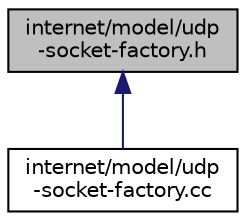 digraph "internet/model/udp-socket-factory.h"
{
  edge [fontname="Helvetica",fontsize="10",labelfontname="Helvetica",labelfontsize="10"];
  node [fontname="Helvetica",fontsize="10",shape=record];
  Node1 [label="internet/model/udp\l-socket-factory.h",height=0.2,width=0.4,color="black", fillcolor="grey75", style="filled", fontcolor="black"];
  Node1 -> Node2 [dir="back",color="midnightblue",fontsize="10",style="solid"];
  Node2 [label="internet/model/udp\l-socket-factory.cc",height=0.2,width=0.4,color="black", fillcolor="white", style="filled",URL="$df/dd7/udp-socket-factory_8cc.html"];
}
